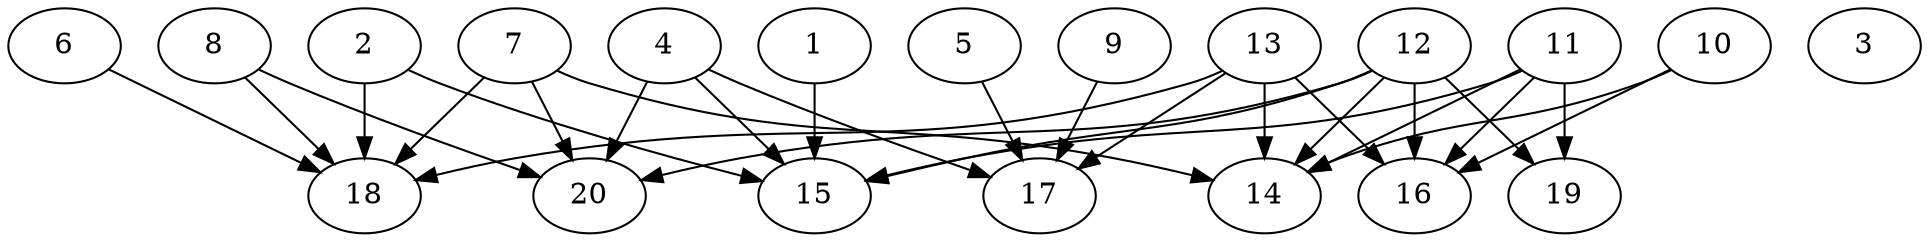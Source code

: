 // DAG automatically generated by daggen at Sat Jul 27 15:39:06 2019
// ./daggen --dot -n 20 --ccr 0.3 --fat 0.8 --regular 0.5 --density 0.4 --mindata 5242880 --maxdata 52428800 
digraph G {
  1 [size="106205867", alpha="0.09", expect_size="31861760"] 
  1 -> 15 [size ="31861760"]
  2 [size="135270400", alpha="0.09", expect_size="40581120"] 
  2 -> 15 [size ="40581120"]
  2 -> 18 [size ="40581120"]
  3 [size="126679040", alpha="0.11", expect_size="38003712"] 
  4 [size="82875733", alpha="0.12", expect_size="24862720"] 
  4 -> 15 [size ="24862720"]
  4 -> 17 [size ="24862720"]
  4 -> 20 [size ="24862720"]
  5 [size="102051840", alpha="0.16", expect_size="30615552"] 
  5 -> 17 [size ="30615552"]
  6 [size="86077440", alpha="0.16", expect_size="25823232"] 
  6 -> 18 [size ="25823232"]
  7 [size="79216640", alpha="0.19", expect_size="23764992"] 
  7 -> 14 [size ="23764992"]
  7 -> 18 [size ="23764992"]
  7 -> 20 [size ="23764992"]
  8 [size="85155840", alpha="0.01", expect_size="25546752"] 
  8 -> 18 [size ="25546752"]
  8 -> 20 [size ="25546752"]
  9 [size="119818240", alpha="0.16", expect_size="35945472"] 
  9 -> 17 [size ="35945472"]
  10 [size="102912000", alpha="0.13", expect_size="30873600"] 
  10 -> 14 [size ="30873600"]
  10 -> 16 [size ="30873600"]
  11 [size="144810667", alpha="0.02", expect_size="43443200"] 
  11 -> 14 [size ="43443200"]
  11 -> 15 [size ="43443200"]
  11 -> 16 [size ="43443200"]
  11 -> 19 [size ="43443200"]
  12 [size="57316693", alpha="0.07", expect_size="17195008"] 
  12 -> 14 [size ="17195008"]
  12 -> 15 [size ="17195008"]
  12 -> 16 [size ="17195008"]
  12 -> 19 [size ="17195008"]
  12 -> 20 [size ="17195008"]
  13 [size="124706133", alpha="0.08", expect_size="37411840"] 
  13 -> 14 [size ="37411840"]
  13 -> 16 [size ="37411840"]
  13 -> 17 [size ="37411840"]
  13 -> 18 [size ="37411840"]
  14 [size="50739200", alpha="0.06", expect_size="15221760"] 
  15 [size="145527467", alpha="0.17", expect_size="43658240"] 
  16 [size="116391253", alpha="0.17", expect_size="34917376"] 
  17 [size="82186240", alpha="0.10", expect_size="24655872"] 
  18 [size="74731520", alpha="0.11", expect_size="22419456"] 
  19 [size="83906560", alpha="0.06", expect_size="25171968"] 
  20 [size="51937280", alpha="0.17", expect_size="15581184"] 
}

